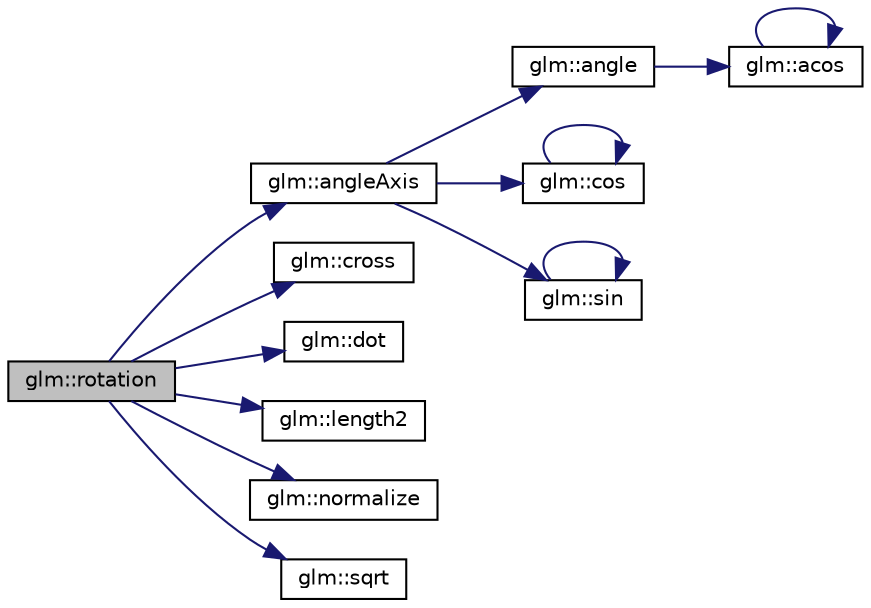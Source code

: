 digraph "glm::rotation"
{
 // LATEX_PDF_SIZE
  edge [fontname="Helvetica",fontsize="10",labelfontname="Helvetica",labelfontsize="10"];
  node [fontname="Helvetica",fontsize="10",shape=record];
  rankdir="LR";
  Node1 [label="glm::rotation",height=0.2,width=0.4,color="black", fillcolor="grey75", style="filled", fontcolor="black",tooltip=" "];
  Node1 -> Node2 [color="midnightblue",fontsize="10",style="solid",fontname="Helvetica"];
  Node2 [label="glm::angleAxis",height=0.2,width=0.4,color="black", fillcolor="white", style="filled",URL="$group__gtc__quaternion.html#ga37ae19405f1ccf766f27e4fcd035d859",tooltip=" "];
  Node2 -> Node3 [color="midnightblue",fontsize="10",style="solid",fontname="Helvetica"];
  Node3 [label="glm::angle",height=0.2,width=0.4,color="black", fillcolor="white", style="filled",URL="$group__gtc__quaternion.html#gad4a4448baedb198b2b1e7880d2544dc9",tooltip=" "];
  Node3 -> Node4 [color="midnightblue",fontsize="10",style="solid",fontname="Helvetica"];
  Node4 [label="glm::acos",height=0.2,width=0.4,color="black", fillcolor="white", style="filled",URL="$group__core__func__trigonometric.html#ga58ad259b788528fe0a4bd2eeb5e381cc",tooltip=" "];
  Node4 -> Node4 [color="midnightblue",fontsize="10",style="solid",fontname="Helvetica"];
  Node2 -> Node5 [color="midnightblue",fontsize="10",style="solid",fontname="Helvetica"];
  Node5 [label="glm::cos",height=0.2,width=0.4,color="black", fillcolor="white", style="filled",URL="$group__core__func__trigonometric.html#ga728fd86f14609e37d83f82429995b7b3",tooltip=" "];
  Node5 -> Node5 [color="midnightblue",fontsize="10",style="solid",fontname="Helvetica"];
  Node2 -> Node6 [color="midnightblue",fontsize="10",style="solid",fontname="Helvetica"];
  Node6 [label="glm::sin",height=0.2,width=0.4,color="black", fillcolor="white", style="filled",URL="$group__core__func__trigonometric.html#ga4a0ddceb6b1e64ce0e4da209dcb021d5",tooltip=" "];
  Node6 -> Node6 [color="midnightblue",fontsize="10",style="solid",fontname="Helvetica"];
  Node1 -> Node7 [color="midnightblue",fontsize="10",style="solid",fontname="Helvetica"];
  Node7 [label="glm::cross",height=0.2,width=0.4,color="black", fillcolor="white", style="filled",URL="$group__core__func__geometric.html#gafe2cae8cb26fd44be62aee97369d0af8",tooltip=" "];
  Node1 -> Node8 [color="midnightblue",fontsize="10",style="solid",fontname="Helvetica"];
  Node8 [label="glm::dot",height=0.2,width=0.4,color="black", fillcolor="white", style="filled",URL="$group__core__func__geometric.html#ga7dada304da2ba7dd3376ab4f178c3f6b",tooltip=" "];
  Node1 -> Node9 [color="midnightblue",fontsize="10",style="solid",fontname="Helvetica"];
  Node9 [label="glm::length2",height=0.2,width=0.4,color="black", fillcolor="white", style="filled",URL="$group__gtx__norm.html#ga6d326d62fd9b7f4f0a1b79e56492a7e4",tooltip=" "];
  Node1 -> Node10 [color="midnightblue",fontsize="10",style="solid",fontname="Helvetica"];
  Node10 [label="glm::normalize",height=0.2,width=0.4,color="black", fillcolor="white", style="filled",URL="$group__core__func__geometric.html#gada9451ec170a36fe53552812b9c03a68",tooltip=" "];
  Node1 -> Node11 [color="midnightblue",fontsize="10",style="solid",fontname="Helvetica"];
  Node11 [label="glm::sqrt",height=0.2,width=0.4,color="black", fillcolor="white", style="filled",URL="$group__core__func__exponential.html#gae7ac2e44c14d4e8004098d0bfba6e2b8",tooltip=" "];
}
